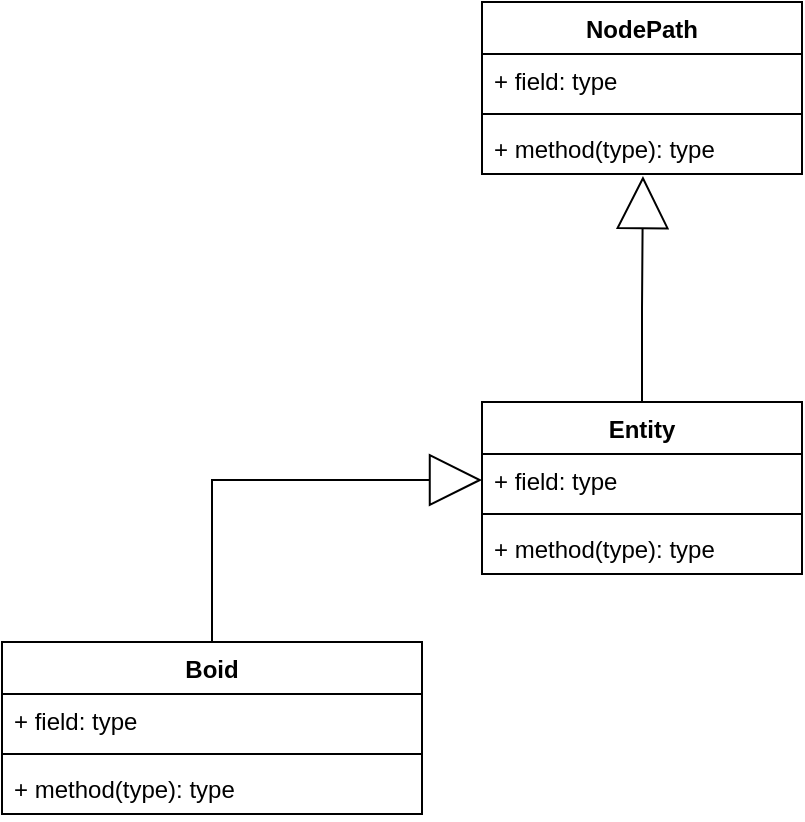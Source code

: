 <mxfile version="16.0.2" type="device"><diagram id="XhL6S-1RY8Fj9S5PxG1T" name="Seite-1"><mxGraphModel dx="1117" dy="753" grid="1" gridSize="10" guides="1" tooltips="1" connect="1" arrows="1" fold="1" page="1" pageScale="1" pageWidth="827" pageHeight="1169" math="0" shadow="0"><root><mxCell id="0"/><mxCell id="1" parent="0"/><mxCell id="GocBj3sjB5AiqP3ERznm-13" style="edgeStyle=orthogonalEdgeStyle;rounded=0;orthogonalLoop=1;jettySize=auto;html=1;entryX=0;entryY=0.5;entryDx=0;entryDy=0;endArrow=block;endFill=0;endSize=24;" edge="1" parent="1" source="GocBj3sjB5AiqP3ERznm-1" target="GocBj3sjB5AiqP3ERznm-6"><mxGeometry relative="1" as="geometry"/></mxCell><mxCell id="GocBj3sjB5AiqP3ERznm-1" value="Boid" style="swimlane;fontStyle=1;align=center;verticalAlign=top;childLayout=stackLayout;horizontal=1;startSize=26;horizontalStack=0;resizeParent=1;resizeParentMax=0;resizeLast=0;collapsible=1;marginBottom=0;" vertex="1" parent="1"><mxGeometry x="40" y="360" width="210" height="86" as="geometry"/></mxCell><mxCell id="GocBj3sjB5AiqP3ERznm-2" value="+ field: type" style="text;strokeColor=none;fillColor=none;align=left;verticalAlign=top;spacingLeft=4;spacingRight=4;overflow=hidden;rotatable=0;points=[[0,0.5],[1,0.5]];portConstraint=eastwest;" vertex="1" parent="GocBj3sjB5AiqP3ERznm-1"><mxGeometry y="26" width="210" height="26" as="geometry"/></mxCell><mxCell id="GocBj3sjB5AiqP3ERznm-3" value="" style="line;strokeWidth=1;fillColor=none;align=left;verticalAlign=middle;spacingTop=-1;spacingLeft=3;spacingRight=3;rotatable=0;labelPosition=right;points=[];portConstraint=eastwest;" vertex="1" parent="GocBj3sjB5AiqP3ERznm-1"><mxGeometry y="52" width="210" height="8" as="geometry"/></mxCell><mxCell id="GocBj3sjB5AiqP3ERznm-4" value="+ method(type): type" style="text;strokeColor=none;fillColor=none;align=left;verticalAlign=top;spacingLeft=4;spacingRight=4;overflow=hidden;rotatable=0;points=[[0,0.5],[1,0.5]];portConstraint=eastwest;" vertex="1" parent="GocBj3sjB5AiqP3ERznm-1"><mxGeometry y="60" width="210" height="26" as="geometry"/></mxCell><mxCell id="GocBj3sjB5AiqP3ERznm-16" style="edgeStyle=orthogonalEdgeStyle;rounded=0;orthogonalLoop=1;jettySize=auto;html=1;entryX=0.503;entryY=1.038;entryDx=0;entryDy=0;entryPerimeter=0;endArrow=block;endFill=0;endSize=24;" edge="1" parent="1" source="GocBj3sjB5AiqP3ERznm-5" target="GocBj3sjB5AiqP3ERznm-12"><mxGeometry relative="1" as="geometry"/></mxCell><mxCell id="GocBj3sjB5AiqP3ERznm-5" value="Entity" style="swimlane;fontStyle=1;align=center;verticalAlign=top;childLayout=stackLayout;horizontal=1;startSize=26;horizontalStack=0;resizeParent=1;resizeParentMax=0;resizeLast=0;collapsible=1;marginBottom=0;" vertex="1" parent="1"><mxGeometry x="280" y="240" width="160" height="86" as="geometry"/></mxCell><mxCell id="GocBj3sjB5AiqP3ERznm-6" value="+ field: type" style="text;strokeColor=none;fillColor=none;align=left;verticalAlign=top;spacingLeft=4;spacingRight=4;overflow=hidden;rotatable=0;points=[[0,0.5],[1,0.5]];portConstraint=eastwest;" vertex="1" parent="GocBj3sjB5AiqP3ERznm-5"><mxGeometry y="26" width="160" height="26" as="geometry"/></mxCell><mxCell id="GocBj3sjB5AiqP3ERznm-7" value="" style="line;strokeWidth=1;fillColor=none;align=left;verticalAlign=middle;spacingTop=-1;spacingLeft=3;spacingRight=3;rotatable=0;labelPosition=right;points=[];portConstraint=eastwest;" vertex="1" parent="GocBj3sjB5AiqP3ERznm-5"><mxGeometry y="52" width="160" height="8" as="geometry"/></mxCell><mxCell id="GocBj3sjB5AiqP3ERznm-8" value="+ method(type): type" style="text;strokeColor=none;fillColor=none;align=left;verticalAlign=top;spacingLeft=4;spacingRight=4;overflow=hidden;rotatable=0;points=[[0,0.5],[1,0.5]];portConstraint=eastwest;" vertex="1" parent="GocBj3sjB5AiqP3ERznm-5"><mxGeometry y="60" width="160" height="26" as="geometry"/></mxCell><mxCell id="GocBj3sjB5AiqP3ERznm-9" value="NodePath" style="swimlane;fontStyle=1;align=center;verticalAlign=top;childLayout=stackLayout;horizontal=1;startSize=26;horizontalStack=0;resizeParent=1;resizeParentMax=0;resizeLast=0;collapsible=1;marginBottom=0;" vertex="1" parent="1"><mxGeometry x="280" y="40" width="160" height="86" as="geometry"/></mxCell><mxCell id="GocBj3sjB5AiqP3ERznm-10" value="+ field: type" style="text;strokeColor=none;fillColor=none;align=left;verticalAlign=top;spacingLeft=4;spacingRight=4;overflow=hidden;rotatable=0;points=[[0,0.5],[1,0.5]];portConstraint=eastwest;" vertex="1" parent="GocBj3sjB5AiqP3ERznm-9"><mxGeometry y="26" width="160" height="26" as="geometry"/></mxCell><mxCell id="GocBj3sjB5AiqP3ERznm-11" value="" style="line;strokeWidth=1;fillColor=none;align=left;verticalAlign=middle;spacingTop=-1;spacingLeft=3;spacingRight=3;rotatable=0;labelPosition=right;points=[];portConstraint=eastwest;" vertex="1" parent="GocBj3sjB5AiqP3ERznm-9"><mxGeometry y="52" width="160" height="8" as="geometry"/></mxCell><mxCell id="GocBj3sjB5AiqP3ERznm-12" value="+ method(type): type" style="text;strokeColor=none;fillColor=none;align=left;verticalAlign=top;spacingLeft=4;spacingRight=4;overflow=hidden;rotatable=0;points=[[0,0.5],[1,0.5]];portConstraint=eastwest;" vertex="1" parent="GocBj3sjB5AiqP3ERznm-9"><mxGeometry y="60" width="160" height="26" as="geometry"/></mxCell></root></mxGraphModel></diagram></mxfile>